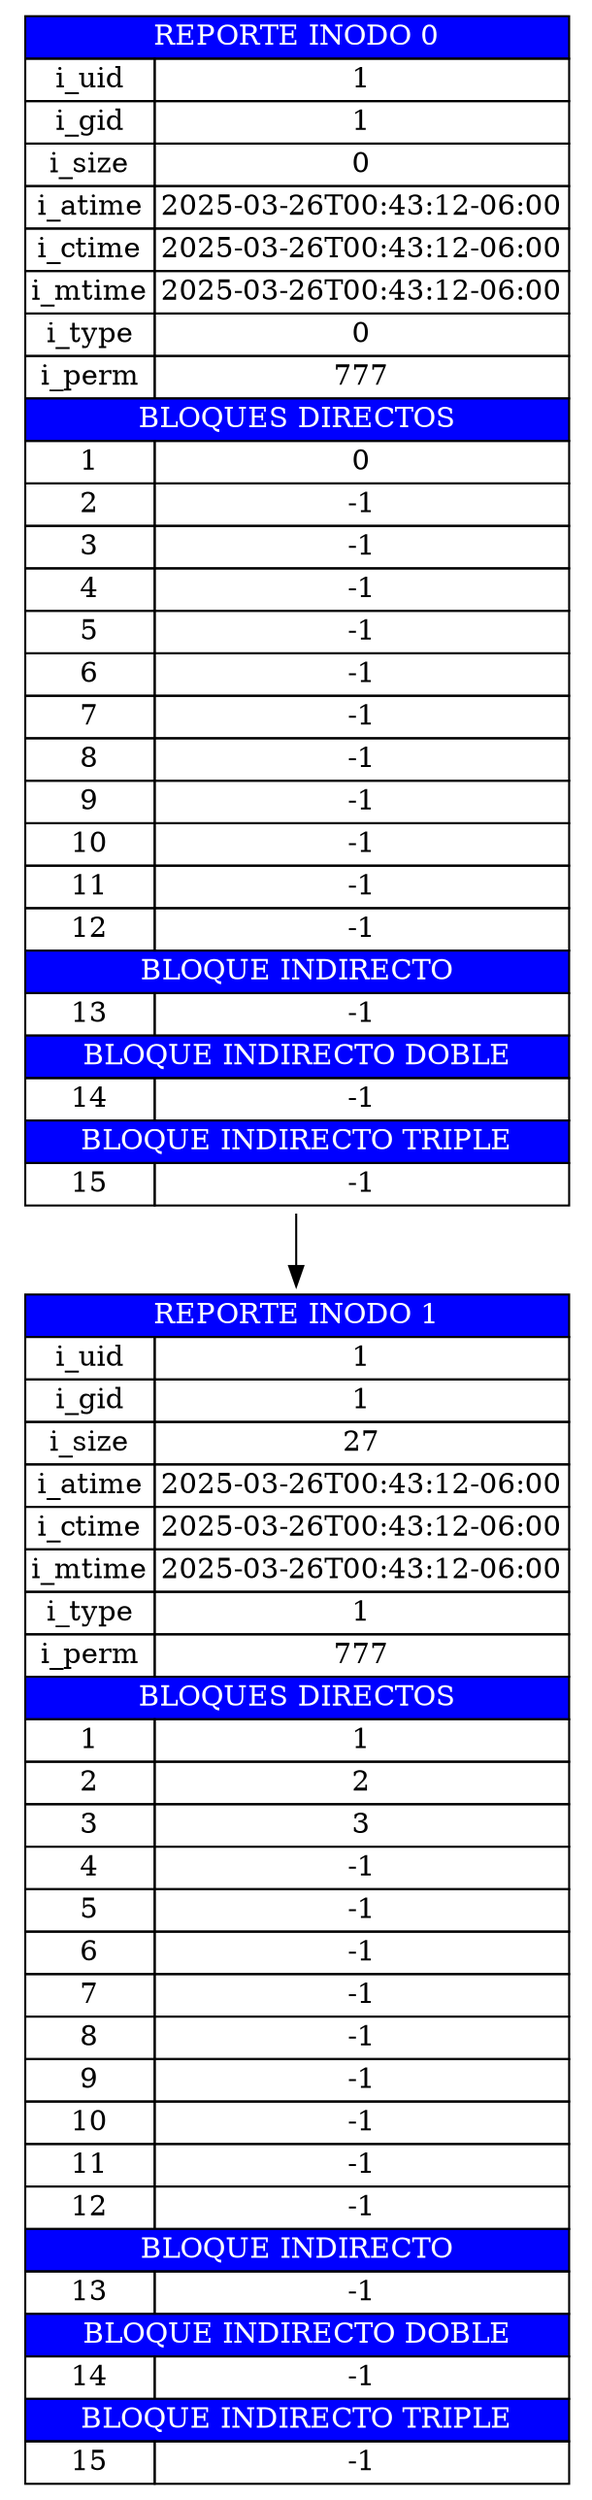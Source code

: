 digraph G {
        node [shape=plaintext]
    inode0 [label=<
            <table border="0" cellborder="1" cellspacing="0">
                <tr><td colspan="2" bgcolor="#0000FF"><font color="white"> REPORTE INODO 0 </font></td></tr>
                <tr><td>i_uid</td><td>1</td></tr>
                <tr><td>i_gid</td><td>1</td></tr>
                <tr><td>i_size</td><td>0</td></tr>
                <tr><td>i_atime</td><td>2025-03-26T00:43:12-06:00</td></tr>
                <tr><td>i_ctime</td><td>2025-03-26T00:43:12-06:00</td></tr>
                <tr><td>i_mtime</td><td>2025-03-26T00:43:12-06:00</td></tr>
                <tr><td>i_type</td><td>0</td></tr>
                <tr><td>i_perm</td><td>777</td></tr>
                <tr><td colspan="2" bgcolor="#0000FF"><font color="white"> BLOQUES DIRECTOS </font></td></tr>
            <tr><td>1</td><td>0</td></tr><tr><td>2</td><td>-1</td></tr><tr><td>3</td><td>-1</td></tr><tr><td>4</td><td>-1</td></tr><tr><td>5</td><td>-1</td></tr><tr><td>6</td><td>-1</td></tr><tr><td>7</td><td>-1</td></tr><tr><td>8</td><td>-1</td></tr><tr><td>9</td><td>-1</td></tr><tr><td>10</td><td>-1</td></tr><tr><td>11</td><td>-1</td></tr><tr><td>12</td><td>-1</td></tr>
                <tr><td colspan="2" bgcolor="#0000FF"><font color="white"> BLOQUE INDIRECTO </font></td></tr>
                <tr><td>13</td><td>-1</td></tr>
                <tr><td colspan="2" bgcolor="#0000FF"><font color="white"> BLOQUE INDIRECTO DOBLE </font></td></tr>
                <tr><td>14</td><td>-1</td></tr>
                <tr><td colspan="2" bgcolor="#0000FF"><font color="white"> BLOQUE INDIRECTO TRIPLE </font></td></tr>
                <tr><td>15</td><td>-1</td></tr>
            </table>>];
        inode0 -> inode1;
inode1 [label=<
            <table border="0" cellborder="1" cellspacing="0">
                <tr><td colspan="2" bgcolor="#0000FF"><font color="white"> REPORTE INODO 1 </font></td></tr>
                <tr><td>i_uid</td><td>1</td></tr>
                <tr><td>i_gid</td><td>1</td></tr>
                <tr><td>i_size</td><td>27</td></tr>
                <tr><td>i_atime</td><td>2025-03-26T00:43:12-06:00</td></tr>
                <tr><td>i_ctime</td><td>2025-03-26T00:43:12-06:00</td></tr>
                <tr><td>i_mtime</td><td>2025-03-26T00:43:12-06:00</td></tr>
                <tr><td>i_type</td><td>1</td></tr>
                <tr><td>i_perm</td><td>777</td></tr>
                <tr><td colspan="2" bgcolor="#0000FF"><font color="white"> BLOQUES DIRECTOS </font></td></tr>
            <tr><td>1</td><td>1</td></tr><tr><td>2</td><td>2</td></tr><tr><td>3</td><td>3</td></tr><tr><td>4</td><td>-1</td></tr><tr><td>5</td><td>-1</td></tr><tr><td>6</td><td>-1</td></tr><tr><td>7</td><td>-1</td></tr><tr><td>8</td><td>-1</td></tr><tr><td>9</td><td>-1</td></tr><tr><td>10</td><td>-1</td></tr><tr><td>11</td><td>-1</td></tr><tr><td>12</td><td>-1</td></tr>
                <tr><td colspan="2" bgcolor="#0000FF"><font color="white"> BLOQUE INDIRECTO </font></td></tr>
                <tr><td>13</td><td>-1</td></tr>
                <tr><td colspan="2" bgcolor="#0000FF"><font color="white"> BLOQUE INDIRECTO DOBLE </font></td></tr>
                <tr><td>14</td><td>-1</td></tr>
                <tr><td colspan="2" bgcolor="#0000FF"><font color="white"> BLOQUE INDIRECTO TRIPLE </font></td></tr>
                <tr><td>15</td><td>-1</td></tr>
            </table>>];
        }